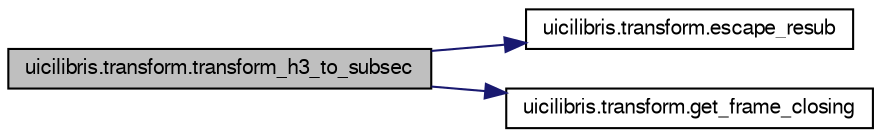 digraph G
{
  edge [fontname="FreeSans",fontsize="10",labelfontname="FreeSans",labelfontsize="10"];
  node [fontname="FreeSans",fontsize="10",shape=record];
  rankdir="LR";
  Node1 [label="uicilibris.transform.transform_h3_to_subsec",height=0.2,width=0.4,color="black", fillcolor="grey75", style="filled" fontcolor="black"];
  Node1 -> Node2 [color="midnightblue",fontsize="10",style="solid",fontname="FreeSans"];
  Node2 [label="uicilibris.transform.escape_resub",height=0.2,width=0.4,color="black", fillcolor="white", style="filled",URL="$namespaceuicilibris_1_1transform.html#aa64a6c96679a86a7476091e3800eeb1d"];
  Node1 -> Node3 [color="midnightblue",fontsize="10",style="solid",fontname="FreeSans"];
  Node3 [label="uicilibris.transform.get_frame_closing",height=0.2,width=0.4,color="black", fillcolor="white", style="filled",URL="$namespaceuicilibris_1_1transform.html#a5fd016b32b6c371cfc6a64805c869bf2"];
}
